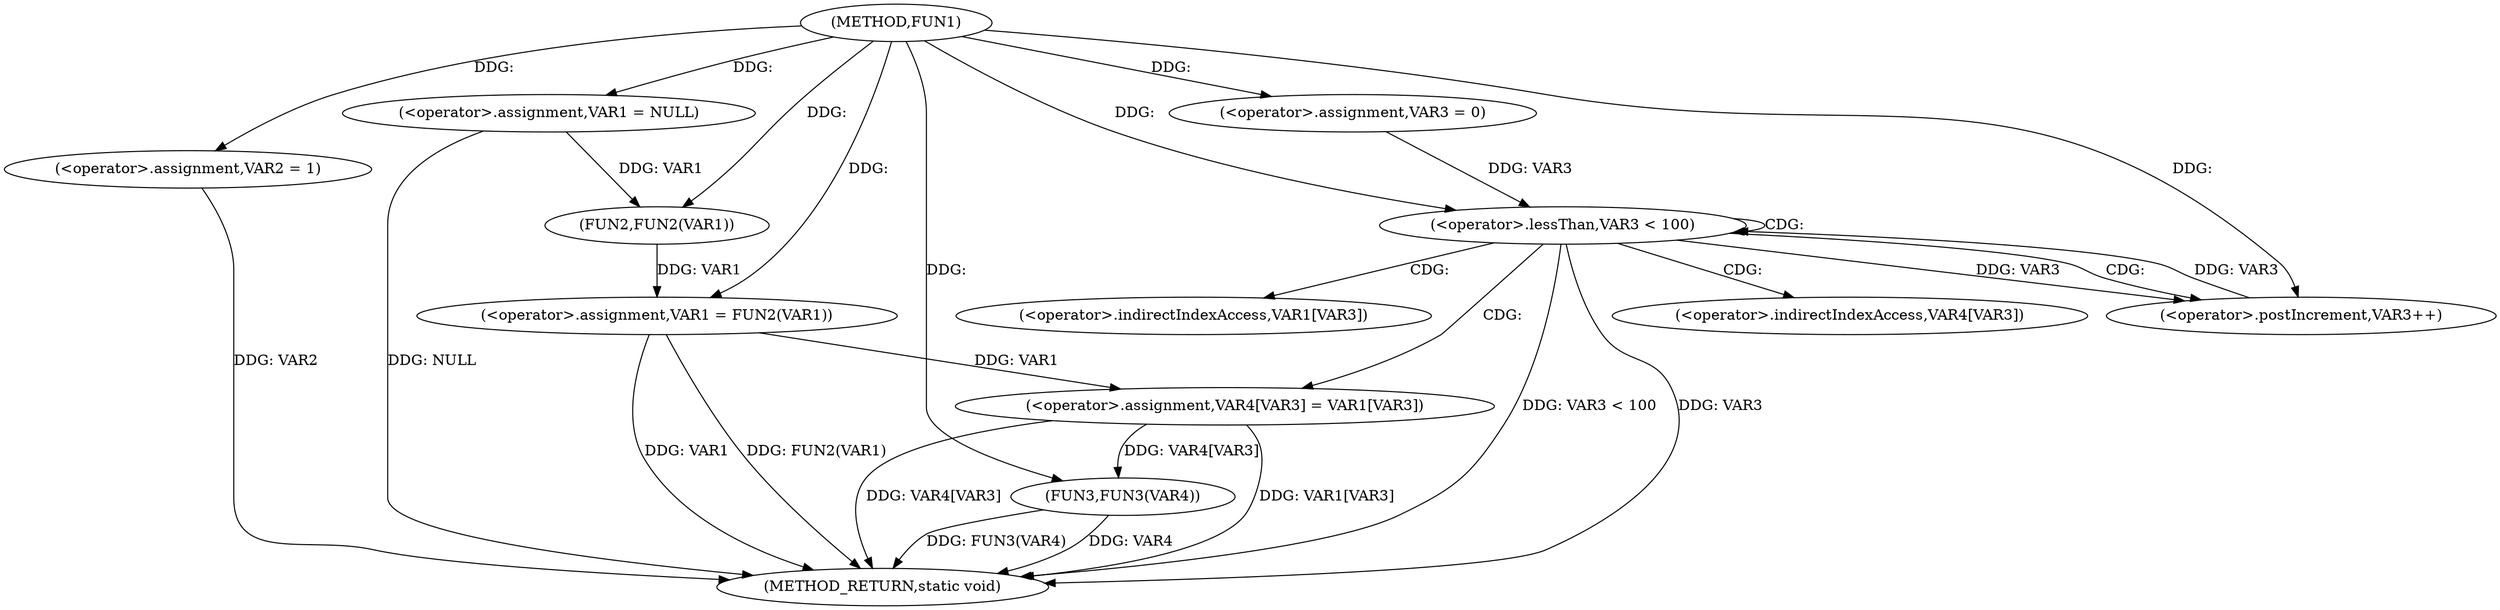 digraph FUN1 {  
"1000100" [label = "(METHOD,FUN1)" ]
"1000135" [label = "(METHOD_RETURN,static void)" ]
"1000103" [label = "(<operator>.assignment,VAR1 = NULL)" ]
"1000106" [label = "(<operator>.assignment,VAR2 = 1)" ]
"1000109" [label = "(<operator>.assignment,VAR1 = FUN2(VAR1))" ]
"1000111" [label = "(FUN2,FUN2(VAR1))" ]
"1000117" [label = "(<operator>.assignment,VAR3 = 0)" ]
"1000120" [label = "(<operator>.lessThan,VAR3 < 100)" ]
"1000123" [label = "(<operator>.postIncrement,VAR3++)" ]
"1000126" [label = "(<operator>.assignment,VAR4[VAR3] = VAR1[VAR3])" ]
"1000133" [label = "(FUN3,FUN3(VAR4))" ]
"1000127" [label = "(<operator>.indirectIndexAccess,VAR4[VAR3])" ]
"1000130" [label = "(<operator>.indirectIndexAccess,VAR1[VAR3])" ]
  "1000106" -> "1000135"  [ label = "DDG: VAR2"] 
  "1000103" -> "1000135"  [ label = "DDG: NULL"] 
  "1000120" -> "1000135"  [ label = "DDG: VAR3"] 
  "1000126" -> "1000135"  [ label = "DDG: VAR4[VAR3]"] 
  "1000133" -> "1000135"  [ label = "DDG: FUN3(VAR4)"] 
  "1000109" -> "1000135"  [ label = "DDG: FUN2(VAR1)"] 
  "1000126" -> "1000135"  [ label = "DDG: VAR1[VAR3]"] 
  "1000133" -> "1000135"  [ label = "DDG: VAR4"] 
  "1000109" -> "1000135"  [ label = "DDG: VAR1"] 
  "1000120" -> "1000135"  [ label = "DDG: VAR3 < 100"] 
  "1000100" -> "1000103"  [ label = "DDG: "] 
  "1000100" -> "1000106"  [ label = "DDG: "] 
  "1000111" -> "1000109"  [ label = "DDG: VAR1"] 
  "1000100" -> "1000109"  [ label = "DDG: "] 
  "1000103" -> "1000111"  [ label = "DDG: VAR1"] 
  "1000100" -> "1000111"  [ label = "DDG: "] 
  "1000100" -> "1000117"  [ label = "DDG: "] 
  "1000117" -> "1000120"  [ label = "DDG: VAR3"] 
  "1000123" -> "1000120"  [ label = "DDG: VAR3"] 
  "1000100" -> "1000120"  [ label = "DDG: "] 
  "1000120" -> "1000123"  [ label = "DDG: VAR3"] 
  "1000100" -> "1000123"  [ label = "DDG: "] 
  "1000109" -> "1000126"  [ label = "DDG: VAR1"] 
  "1000126" -> "1000133"  [ label = "DDG: VAR4[VAR3]"] 
  "1000100" -> "1000133"  [ label = "DDG: "] 
  "1000120" -> "1000123"  [ label = "CDG: "] 
  "1000120" -> "1000130"  [ label = "CDG: "] 
  "1000120" -> "1000120"  [ label = "CDG: "] 
  "1000120" -> "1000127"  [ label = "CDG: "] 
  "1000120" -> "1000126"  [ label = "CDG: "] 
}
